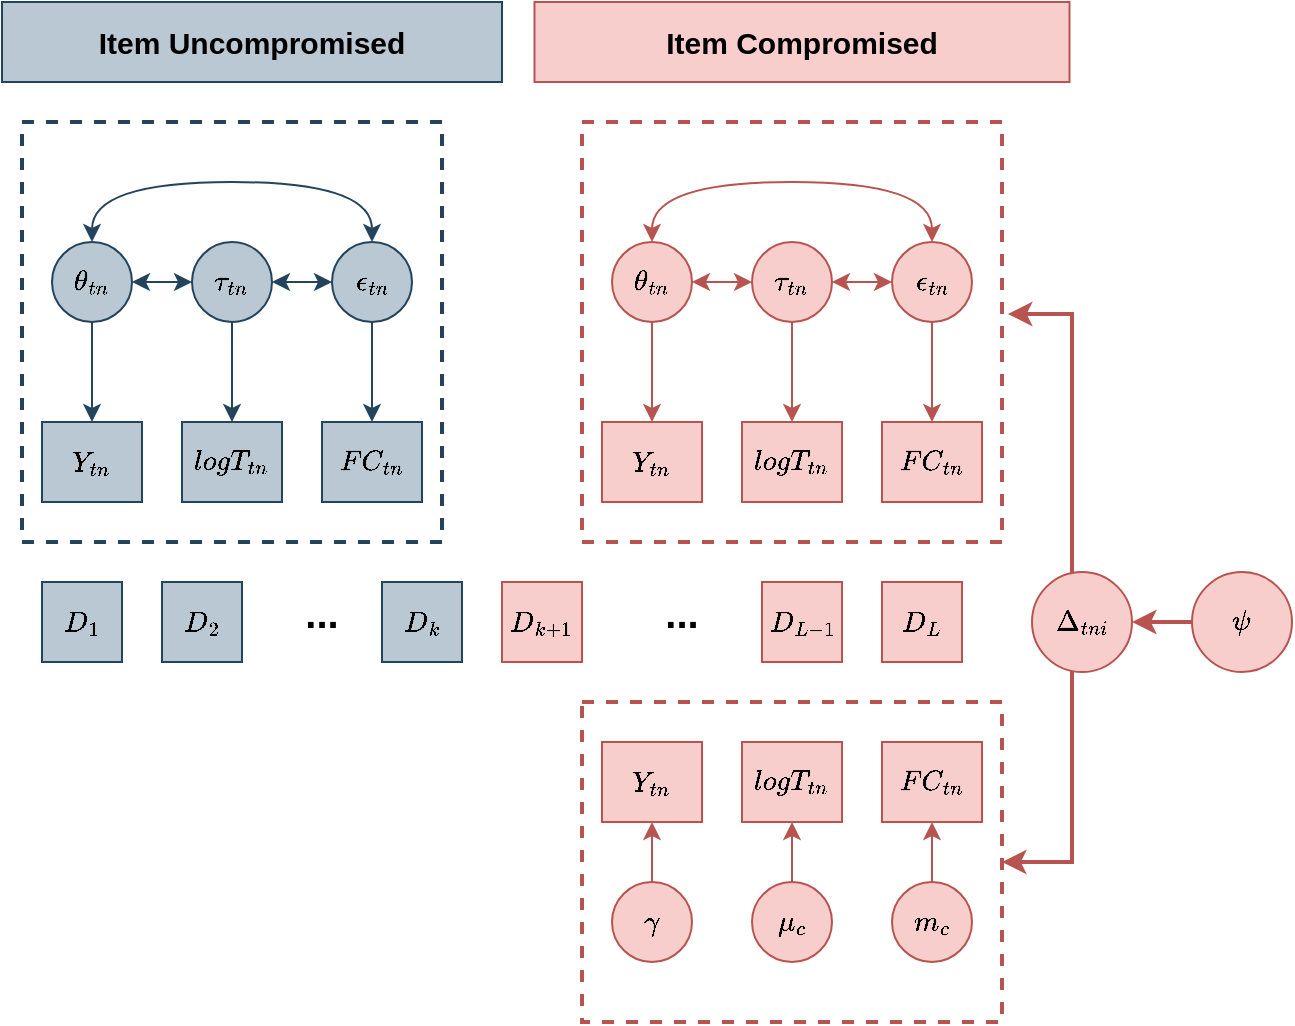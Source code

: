 <mxfile version="28.1.2" pages="3">
  <diagram name="Model flowchart" id="gy4s0TE1F60DZMJvIQby">
    <mxGraphModel dx="966" dy="655" grid="1" gridSize="10" guides="1" tooltips="1" connect="1" arrows="1" fold="1" page="1" pageScale="1" pageWidth="827" pageHeight="1169" math="1" shadow="0">
      <root>
        <mxCell id="0" />
        <mxCell id="1" parent="0" />
        <mxCell id="rplJDwAlL-Y5qZSeV7_r-74" value="" style="rounded=0;whiteSpace=wrap;html=1;strokeWidth=2;dashed=1;fillColor=none;strokeColor=#b85450;" parent="1" vertex="1">
          <mxGeometry x="365" y="180" width="210" height="210" as="geometry" />
        </mxCell>
        <mxCell id="rplJDwAlL-Y5qZSeV7_r-59" value="" style="rounded=0;whiteSpace=wrap;html=1;strokeWidth=2;dashed=1;fillColor=none;strokeColor=#23445d;" parent="1" vertex="1">
          <mxGeometry x="85" y="180" width="210" height="210" as="geometry" />
        </mxCell>
        <mxCell id="rplJDwAlL-Y5qZSeV7_r-1" value="$$D_1$$" style="rounded=0;whiteSpace=wrap;html=1;fillColor=#bac8d3;strokeColor=#23445d;" parent="1" vertex="1">
          <mxGeometry x="95" y="410" width="40" height="40" as="geometry" />
        </mxCell>
        <mxCell id="rplJDwAlL-Y5qZSeV7_r-2" value="$$D_2$$" style="rounded=0;whiteSpace=wrap;html=1;fillColor=#bac8d3;strokeColor=#23445d;" parent="1" vertex="1">
          <mxGeometry x="155" y="410" width="40" height="40" as="geometry" />
        </mxCell>
        <mxCell id="rplJDwAlL-Y5qZSeV7_r-7" value="$$D_k$$" style="rounded=0;whiteSpace=wrap;html=1;fillColor=#bac8d3;strokeColor=#23445d;" parent="1" vertex="1">
          <mxGeometry x="265" y="410" width="40" height="40" as="geometry" />
        </mxCell>
        <mxCell id="rplJDwAlL-Y5qZSeV7_r-8" value="$$D_{k+1}$$" style="rounded=0;whiteSpace=wrap;html=1;fillColor=#f8cecc;strokeColor=#b85450;" parent="1" vertex="1">
          <mxGeometry x="325" y="410" width="40" height="40" as="geometry" />
        </mxCell>
        <mxCell id="rplJDwAlL-Y5qZSeV7_r-9" value="$$D_{L-1}$$" style="rounded=0;whiteSpace=wrap;html=1;fillColor=#f8cecc;strokeColor=#b85450;" parent="1" vertex="1">
          <mxGeometry x="455" y="410" width="40" height="40" as="geometry" />
        </mxCell>
        <mxCell id="rplJDwAlL-Y5qZSeV7_r-10" value="$$D_L$$" style="rounded=0;whiteSpace=wrap;html=1;fillColor=#f8cecc;strokeColor=#b85450;" parent="1" vertex="1">
          <mxGeometry x="515" y="410" width="40" height="40" as="geometry" />
        </mxCell>
        <mxCell id="rplJDwAlL-Y5qZSeV7_r-11" value="..." style="text;html=1;align=center;verticalAlign=middle;whiteSpace=wrap;rounded=0;fontSize=20;fontStyle=1;fillColor=none;strokeColor=none;" parent="1" vertex="1">
          <mxGeometry x="205" y="410" width="60" height="30" as="geometry" />
        </mxCell>
        <mxCell id="rplJDwAlL-Y5qZSeV7_r-13" value="..." style="text;html=1;align=center;verticalAlign=middle;whiteSpace=wrap;rounded=0;fontSize=20;fontStyle=1;fillColor=none;strokeColor=none;" parent="1" vertex="1">
          <mxGeometry x="385" y="410" width="60" height="30" as="geometry" />
        </mxCell>
        <mxCell id="rplJDwAlL-Y5qZSeV7_r-99" style="edgeStyle=orthogonalEdgeStyle;rounded=0;orthogonalLoop=1;jettySize=auto;html=1;entryX=1;entryY=0.5;entryDx=0;entryDy=0;strokeWidth=2;fillColor=#f8cecc;strokeColor=#b85450;" parent="1" source="rplJDwAlL-Y5qZSeV7_r-98" target="rplJDwAlL-Y5qZSeV7_r-88" edge="1">
          <mxGeometry relative="1" as="geometry">
            <Array as="points">
              <mxPoint x="610" y="550" />
            </Array>
          </mxGeometry>
        </mxCell>
        <mxCell id="rplJDwAlL-Y5qZSeV7_r-98" value="$$\Delta_{tni}$$" style="ellipse;whiteSpace=wrap;html=1;aspect=fixed;fillColor=#f8cecc;strokeColor=#b85450;" parent="1" vertex="1">
          <mxGeometry x="590" y="405" width="50" height="50" as="geometry" />
        </mxCell>
        <mxCell id="rplJDwAlL-Y5qZSeV7_r-100" style="edgeStyle=orthogonalEdgeStyle;rounded=0;orthogonalLoop=1;jettySize=auto;html=1;entryX=1.014;entryY=0.457;entryDx=0;entryDy=0;entryPerimeter=0;strokeWidth=2;fillColor=#f8cecc;strokeColor=#b85450;" parent="1" source="rplJDwAlL-Y5qZSeV7_r-98" target="rplJDwAlL-Y5qZSeV7_r-74" edge="1">
          <mxGeometry relative="1" as="geometry">
            <Array as="points">
              <mxPoint x="610" y="276" />
            </Array>
          </mxGeometry>
        </mxCell>
        <mxCell id="rplJDwAlL-Y5qZSeV7_r-36" style="edgeStyle=orthogonalEdgeStyle;rounded=0;orthogonalLoop=1;jettySize=auto;html=1;entryX=0.5;entryY=0;entryDx=0;entryDy=0;fillColor=#bac8d3;strokeColor=#23445d;" parent="1" source="rplJDwAlL-Y5qZSeV7_r-16" target="rplJDwAlL-Y5qZSeV7_r-17" edge="1">
          <mxGeometry relative="1" as="geometry" />
        </mxCell>
        <mxCell id="rplJDwAlL-Y5qZSeV7_r-16" value="$$\theta_{tn}$$" style="ellipse;whiteSpace=wrap;html=1;aspect=fixed;fillColor=#bac8d3;strokeColor=#23445d;" parent="1" vertex="1">
          <mxGeometry x="100" y="240" width="40" height="40" as="geometry" />
        </mxCell>
        <mxCell id="rplJDwAlL-Y5qZSeV7_r-17" value="$$Y_{tn}$$" style="rounded=0;whiteSpace=wrap;html=1;fillColor=#bac8d3;strokeColor=#23445d;" parent="1" vertex="1">
          <mxGeometry x="95" y="330" width="50" height="40" as="geometry" />
        </mxCell>
        <mxCell id="rplJDwAlL-Y5qZSeV7_r-37" style="edgeStyle=orthogonalEdgeStyle;rounded=0;orthogonalLoop=1;jettySize=auto;html=1;entryX=0.5;entryY=0;entryDx=0;entryDy=0;fillColor=#bac8d3;strokeColor=#23445d;" parent="1" source="rplJDwAlL-Y5qZSeV7_r-20" target="rplJDwAlL-Y5qZSeV7_r-21" edge="1">
          <mxGeometry relative="1" as="geometry" />
        </mxCell>
        <mxCell id="rplJDwAlL-Y5qZSeV7_r-20" value="$$\tau_{tn}$$" style="ellipse;whiteSpace=wrap;html=1;aspect=fixed;fillColor=#bac8d3;strokeColor=#23445d;" parent="1" vertex="1">
          <mxGeometry x="170" y="240" width="40" height="40" as="geometry" />
        </mxCell>
        <mxCell id="rplJDwAlL-Y5qZSeV7_r-21" value="$$logT_{tn}$$" style="rounded=0;whiteSpace=wrap;html=1;fillColor=#bac8d3;strokeColor=#23445d;" parent="1" vertex="1">
          <mxGeometry x="165" y="330" width="50" height="40" as="geometry" />
        </mxCell>
        <mxCell id="rplJDwAlL-Y5qZSeV7_r-38" style="edgeStyle=orthogonalEdgeStyle;rounded=0;orthogonalLoop=1;jettySize=auto;html=1;entryX=0.5;entryY=0;entryDx=0;entryDy=0;fillColor=#bac8d3;strokeColor=#23445d;" parent="1" source="rplJDwAlL-Y5qZSeV7_r-23" target="rplJDwAlL-Y5qZSeV7_r-24" edge="1">
          <mxGeometry relative="1" as="geometry" />
        </mxCell>
        <mxCell id="rplJDwAlL-Y5qZSeV7_r-23" value="$$\epsilon_{tn}$$" style="ellipse;whiteSpace=wrap;html=1;aspect=fixed;fillColor=#bac8d3;strokeColor=#23445d;" parent="1" vertex="1">
          <mxGeometry x="240" y="240" width="40" height="40" as="geometry" />
        </mxCell>
        <mxCell id="rplJDwAlL-Y5qZSeV7_r-24" value="$$FC_{tn}$$" style="rounded=0;whiteSpace=wrap;html=1;fillColor=#bac8d3;strokeColor=#23445d;" parent="1" vertex="1">
          <mxGeometry x="235" y="330" width="50" height="40" as="geometry" />
        </mxCell>
        <mxCell id="rplJDwAlL-Y5qZSeV7_r-39" value="" style="endArrow=classic;startArrow=classic;html=1;rounded=0;exitX=1;exitY=0.5;exitDx=0;exitDy=0;entryX=0;entryY=0.5;entryDx=0;entryDy=0;fillColor=#bac8d3;strokeColor=#23445d;" parent="1" source="rplJDwAlL-Y5qZSeV7_r-16" target="rplJDwAlL-Y5qZSeV7_r-20" edge="1">
          <mxGeometry width="50" height="50" relative="1" as="geometry">
            <mxPoint x="390" y="370" as="sourcePoint" />
            <mxPoint x="440" y="320" as="targetPoint" />
          </mxGeometry>
        </mxCell>
        <mxCell id="rplJDwAlL-Y5qZSeV7_r-40" value="" style="endArrow=classic;startArrow=classic;html=1;rounded=0;exitX=1;exitY=0.5;exitDx=0;exitDy=0;entryX=0;entryY=0.5;entryDx=0;entryDy=0;fillColor=#bac8d3;strokeColor=#23445d;" parent="1" source="rplJDwAlL-Y5qZSeV7_r-20" target="rplJDwAlL-Y5qZSeV7_r-23" edge="1">
          <mxGeometry width="50" height="50" relative="1" as="geometry">
            <mxPoint x="150" y="260" as="sourcePoint" />
            <mxPoint x="180" y="260" as="targetPoint" />
          </mxGeometry>
        </mxCell>
        <mxCell id="rplJDwAlL-Y5qZSeV7_r-41" value="" style="endArrow=classic;startArrow=classic;html=1;rounded=0;exitX=0.5;exitY=0;exitDx=0;exitDy=0;entryX=0.5;entryY=0;entryDx=0;entryDy=0;edgeStyle=orthogonalEdgeStyle;curved=1;fillColor=#bac8d3;strokeColor=#23445d;" parent="1" source="rplJDwAlL-Y5qZSeV7_r-16" target="rplJDwAlL-Y5qZSeV7_r-23" edge="1">
          <mxGeometry width="50" height="50" relative="1" as="geometry">
            <mxPoint x="390" y="370" as="sourcePoint" />
            <mxPoint x="440" y="320" as="targetPoint" />
            <Array as="points">
              <mxPoint x="120" y="210" />
              <mxPoint x="260" y="210" />
            </Array>
          </mxGeometry>
        </mxCell>
        <mxCell id="rplJDwAlL-Y5qZSeV7_r-62" style="edgeStyle=orthogonalEdgeStyle;rounded=0;orthogonalLoop=1;jettySize=auto;html=1;entryX=0.5;entryY=0;entryDx=0;entryDy=0;fillColor=#f8cecc;strokeColor=#b85450;" parent="1" source="rplJDwAlL-Y5qZSeV7_r-63" target="rplJDwAlL-Y5qZSeV7_r-64" edge="1">
          <mxGeometry relative="1" as="geometry" />
        </mxCell>
        <mxCell id="rplJDwAlL-Y5qZSeV7_r-63" value="$$\theta_{tn}$$" style="ellipse;whiteSpace=wrap;html=1;aspect=fixed;fillColor=#f8cecc;strokeColor=#b85450;" parent="1" vertex="1">
          <mxGeometry x="380" y="240" width="40" height="40" as="geometry" />
        </mxCell>
        <mxCell id="rplJDwAlL-Y5qZSeV7_r-64" value="$$Y_{tn}$$" style="rounded=0;whiteSpace=wrap;html=1;fillColor=#f8cecc;strokeColor=#b85450;" parent="1" vertex="1">
          <mxGeometry x="375" y="330" width="50" height="40" as="geometry" />
        </mxCell>
        <mxCell id="rplJDwAlL-Y5qZSeV7_r-65" style="edgeStyle=orthogonalEdgeStyle;rounded=0;orthogonalLoop=1;jettySize=auto;html=1;entryX=0.5;entryY=0;entryDx=0;entryDy=0;fillColor=#f8cecc;strokeColor=#b85450;" parent="1" source="rplJDwAlL-Y5qZSeV7_r-66" target="rplJDwAlL-Y5qZSeV7_r-67" edge="1">
          <mxGeometry relative="1" as="geometry" />
        </mxCell>
        <mxCell id="rplJDwAlL-Y5qZSeV7_r-66" value="$$\tau_{tn}$$" style="ellipse;whiteSpace=wrap;html=1;aspect=fixed;fillColor=#f8cecc;strokeColor=#b85450;" parent="1" vertex="1">
          <mxGeometry x="450" y="240" width="40" height="40" as="geometry" />
        </mxCell>
        <mxCell id="rplJDwAlL-Y5qZSeV7_r-67" value="$$logT_{tn}$$" style="rounded=0;whiteSpace=wrap;html=1;fillColor=#f8cecc;strokeColor=#b85450;" parent="1" vertex="1">
          <mxGeometry x="445" y="330" width="50" height="40" as="geometry" />
        </mxCell>
        <mxCell id="rplJDwAlL-Y5qZSeV7_r-68" style="edgeStyle=orthogonalEdgeStyle;rounded=0;orthogonalLoop=1;jettySize=auto;html=1;entryX=0.5;entryY=0;entryDx=0;entryDy=0;fillColor=#f8cecc;strokeColor=#b85450;" parent="1" source="rplJDwAlL-Y5qZSeV7_r-69" target="rplJDwAlL-Y5qZSeV7_r-70" edge="1">
          <mxGeometry relative="1" as="geometry" />
        </mxCell>
        <mxCell id="rplJDwAlL-Y5qZSeV7_r-69" value="$$\epsilon_{tn}$$" style="ellipse;whiteSpace=wrap;html=1;aspect=fixed;fillColor=#f8cecc;strokeColor=#b85450;" parent="1" vertex="1">
          <mxGeometry x="520" y="240" width="40" height="40" as="geometry" />
        </mxCell>
        <mxCell id="rplJDwAlL-Y5qZSeV7_r-70" value="$$FC_{tn}$$" style="rounded=0;whiteSpace=wrap;html=1;fillColor=#f8cecc;strokeColor=#b85450;" parent="1" vertex="1">
          <mxGeometry x="515" y="330" width="50" height="40" as="geometry" />
        </mxCell>
        <mxCell id="rplJDwAlL-Y5qZSeV7_r-71" value="" style="endArrow=classic;startArrow=classic;html=1;rounded=0;exitX=1;exitY=0.5;exitDx=0;exitDy=0;entryX=0;entryY=0.5;entryDx=0;entryDy=0;fillColor=#f8cecc;strokeColor=#b85450;" parent="1" source="rplJDwAlL-Y5qZSeV7_r-63" target="rplJDwAlL-Y5qZSeV7_r-66" edge="1">
          <mxGeometry width="50" height="50" relative="1" as="geometry">
            <mxPoint x="670" y="370" as="sourcePoint" />
            <mxPoint x="720" y="320" as="targetPoint" />
          </mxGeometry>
        </mxCell>
        <mxCell id="rplJDwAlL-Y5qZSeV7_r-72" value="" style="endArrow=classic;startArrow=classic;html=1;rounded=0;exitX=1;exitY=0.5;exitDx=0;exitDy=0;entryX=0;entryY=0.5;entryDx=0;entryDy=0;fillColor=#f8cecc;strokeColor=#b85450;" parent="1" source="rplJDwAlL-Y5qZSeV7_r-66" target="rplJDwAlL-Y5qZSeV7_r-69" edge="1">
          <mxGeometry width="50" height="50" relative="1" as="geometry">
            <mxPoint x="430" y="260" as="sourcePoint" />
            <mxPoint x="460" y="260" as="targetPoint" />
          </mxGeometry>
        </mxCell>
        <mxCell id="rplJDwAlL-Y5qZSeV7_r-73" value="" style="endArrow=classic;startArrow=classic;html=1;rounded=0;exitX=0.5;exitY=0;exitDx=0;exitDy=0;entryX=0.5;entryY=0;entryDx=0;entryDy=0;edgeStyle=orthogonalEdgeStyle;curved=1;fillColor=#f8cecc;strokeColor=#b85450;" parent="1" source="rplJDwAlL-Y5qZSeV7_r-63" target="rplJDwAlL-Y5qZSeV7_r-69" edge="1">
          <mxGeometry width="50" height="50" relative="1" as="geometry">
            <mxPoint x="670" y="370" as="sourcePoint" />
            <mxPoint x="720" y="320" as="targetPoint" />
            <Array as="points">
              <mxPoint x="400" y="210" />
              <mxPoint x="540" y="210" />
            </Array>
          </mxGeometry>
        </mxCell>
        <mxCell id="rplJDwAlL-Y5qZSeV7_r-88" value="" style="rounded=0;whiteSpace=wrap;html=1;strokeWidth=2;dashed=1;fillColor=none;strokeColor=#b85450;" parent="1" vertex="1">
          <mxGeometry x="365" y="470" width="210" height="160" as="geometry" />
        </mxCell>
        <mxCell id="rplJDwAlL-Y5qZSeV7_r-92" style="edgeStyle=orthogonalEdgeStyle;rounded=0;orthogonalLoop=1;jettySize=auto;html=1;entryX=0.5;entryY=1;entryDx=0;entryDy=0;fillColor=#f8cecc;strokeColor=#b85450;" parent="1" source="rplJDwAlL-Y5qZSeV7_r-77" target="rplJDwAlL-Y5qZSeV7_r-78" edge="1">
          <mxGeometry relative="1" as="geometry" />
        </mxCell>
        <mxCell id="rplJDwAlL-Y5qZSeV7_r-77" value="$$\gamma$$" style="ellipse;whiteSpace=wrap;html=1;aspect=fixed;fillColor=#f8cecc;strokeColor=#b85450;" parent="1" vertex="1">
          <mxGeometry x="380" y="560" width="40" height="40" as="geometry" />
        </mxCell>
        <mxCell id="rplJDwAlL-Y5qZSeV7_r-78" value="$$Y_{tn}$$" style="rounded=0;whiteSpace=wrap;html=1;fillColor=#f8cecc;strokeColor=#b85450;" parent="1" vertex="1">
          <mxGeometry x="375" y="490" width="50" height="40" as="geometry" />
        </mxCell>
        <mxCell id="rplJDwAlL-Y5qZSeV7_r-93" style="edgeStyle=orthogonalEdgeStyle;rounded=0;orthogonalLoop=1;jettySize=auto;html=1;fillColor=#f8cecc;strokeColor=#b85450;" parent="1" source="rplJDwAlL-Y5qZSeV7_r-80" target="rplJDwAlL-Y5qZSeV7_r-81" edge="1">
          <mxGeometry relative="1" as="geometry" />
        </mxCell>
        <mxCell id="rplJDwAlL-Y5qZSeV7_r-80" value="$$\mu_c$$" style="ellipse;whiteSpace=wrap;html=1;aspect=fixed;fillColor=#f8cecc;strokeColor=#b85450;" parent="1" vertex="1">
          <mxGeometry x="450" y="560" width="40" height="40" as="geometry" />
        </mxCell>
        <mxCell id="rplJDwAlL-Y5qZSeV7_r-81" value="$$logT_{tn}$$" style="rounded=0;whiteSpace=wrap;html=1;fillColor=#f8cecc;strokeColor=#b85450;" parent="1" vertex="1">
          <mxGeometry x="445" y="490" width="50" height="40" as="geometry" />
        </mxCell>
        <mxCell id="rplJDwAlL-Y5qZSeV7_r-96" style="edgeStyle=orthogonalEdgeStyle;rounded=0;orthogonalLoop=1;jettySize=auto;html=1;entryX=0.5;entryY=1;entryDx=0;entryDy=0;fillColor=#f8cecc;strokeColor=#b85450;" parent="1" source="rplJDwAlL-Y5qZSeV7_r-83" target="rplJDwAlL-Y5qZSeV7_r-84" edge="1">
          <mxGeometry relative="1" as="geometry" />
        </mxCell>
        <mxCell id="rplJDwAlL-Y5qZSeV7_r-83" value="$$m_c$$" style="ellipse;whiteSpace=wrap;html=1;aspect=fixed;fillColor=#f8cecc;strokeColor=#b85450;" parent="1" vertex="1">
          <mxGeometry x="520" y="560" width="40" height="40" as="geometry" />
        </mxCell>
        <mxCell id="rplJDwAlL-Y5qZSeV7_r-84" value="$$FC_{tn}$$" style="rounded=0;whiteSpace=wrap;html=1;fillColor=#f8cecc;strokeColor=#b85450;" parent="1" vertex="1">
          <mxGeometry x="515" y="490" width="50" height="40" as="geometry" />
        </mxCell>
        <mxCell id="rplJDwAlL-Y5qZSeV7_r-103" value="Item Uncompromised" style="rounded=0;whiteSpace=wrap;html=1;fillColor=#bac8d3;strokeColor=#23445d;fontSize=15;fontStyle=1" parent="1" vertex="1">
          <mxGeometry x="75" y="120" width="250" height="40" as="geometry" />
        </mxCell>
        <mxCell id="rplJDwAlL-Y5qZSeV7_r-104" value="Item Compromised" style="rounded=0;whiteSpace=wrap;html=1;fillColor=#f8cecc;strokeColor=#b85450;fontSize=15;fontStyle=1" parent="1" vertex="1">
          <mxGeometry x="341.25" y="120" width="267.5" height="40" as="geometry" />
        </mxCell>
        <mxCell id="ndhHJkL2Yc7zSno06L-X-19" value="$$\psi$$" style="ellipse;whiteSpace=wrap;html=1;aspect=fixed;fillColor=#f8cecc;strokeColor=#b85450;" vertex="1" parent="1">
          <mxGeometry x="670" y="405" width="50" height="50" as="geometry" />
        </mxCell>
        <mxCell id="ndhHJkL2Yc7zSno06L-X-21" style="edgeStyle=orthogonalEdgeStyle;rounded=0;orthogonalLoop=1;jettySize=auto;html=1;entryX=1;entryY=0.5;entryDx=0;entryDy=0;strokeWidth=2;fillColor=#f8cecc;strokeColor=#b85450;exitX=0;exitY=0.5;exitDx=0;exitDy=0;" edge="1" parent="1" source="ndhHJkL2Yc7zSno06L-X-19" target="rplJDwAlL-Y5qZSeV7_r-98">
          <mxGeometry relative="1" as="geometry">
            <Array as="points">
              <mxPoint x="670" y="430" />
              <mxPoint x="670" y="430" />
            </Array>
            <mxPoint x="735" y="500" as="sourcePoint" />
            <mxPoint x="700" y="596" as="targetPoint" />
          </mxGeometry>
        </mxCell>
      </root>
    </mxGraphModel>
  </diagram>
  <diagram id="Xb_QVjPftWUjVfuzGZ-A" name="Model fomula">
    <mxGraphModel dx="1517" dy="468" grid="1" gridSize="10" guides="1" tooltips="1" connect="1" arrows="1" fold="1" page="1" pageScale="1" pageWidth="827" pageHeight="1169" math="1" shadow="0">
      <root>
        <mxCell id="0" />
        <mxCell id="1" parent="0" />
        <mxCell id="KVSVdie-cAVIHfyiZOP4-1" value="" style="group" vertex="1" connectable="0" parent="1">
          <mxGeometry x="20" y="140" width="220" height="480" as="geometry" />
        </mxCell>
        <mxCell id="KVSVdie-cAVIHfyiZOP4-2" value="" style="rounded=1;whiteSpace=wrap;html=1;labelPosition=center;verticalLabelPosition=middle;align=left;verticalAlign=middle;textDirection=ltr;spacing=1;fontFamily=Times New Roman;strokeWidth=3;movable=1;resizable=1;rotatable=1;deletable=1;editable=1;locked=0;connectable=1;strokeColor=light-dark(#0d5b9d, #ededed);" vertex="1" parent="KVSVdie-cAVIHfyiZOP4-1">
          <mxGeometry width="220" height="400" as="geometry" />
        </mxCell>
        <mxCell id="A-LZPM26YrLOcIEpCL6b-12" value="" style="group" vertex="1" connectable="0" parent="KVSVdie-cAVIHfyiZOP4-1">
          <mxGeometry x="5" y="40" width="210" height="60" as="geometry" />
        </mxCell>
        <mxCell id="KVSVdie-cAVIHfyiZOP4-10" value="&lt;b&gt;Response:&lt;/b&gt;" style="text;html=1;align=center;verticalAlign=middle;whiteSpace=wrap;rounded=0;" vertex="1" parent="A-LZPM26YrLOcIEpCL6b-12">
          <mxGeometry x="8" width="60" height="30" as="geometry" />
        </mxCell>
        <mxCell id="KVSVdie-cAVIHfyiZOP4-12" value="$$P(Y_{tni})=\frac{\exp( a_i&amp;nbsp;(\theta_{tn}-b_i))}{1+exp( a_i&amp;nbsp;(\theta_{tn}-b_i))}&amp;nbsp;$$" style="text;html=1;align=center;verticalAlign=middle;whiteSpace=wrap;rounded=0;" vertex="1" parent="A-LZPM26YrLOcIEpCL6b-12">
          <mxGeometry y="30" width="210" height="30" as="geometry" />
        </mxCell>
        <mxCell id="A-LZPM26YrLOcIEpCL6b-13" value="" style="group" vertex="1" connectable="0" parent="KVSVdie-cAVIHfyiZOP4-1">
          <mxGeometry x="5" y="130" width="180" height="60" as="geometry" />
        </mxCell>
        <mxCell id="A-LZPM26YrLOcIEpCL6b-3" value="&lt;b&gt;Response Time:&lt;/b&gt;" style="text;html=1;align=center;verticalAlign=middle;whiteSpace=wrap;rounded=0;" vertex="1" parent="A-LZPM26YrLOcIEpCL6b-13">
          <mxGeometry x="4" width="96" height="30" as="geometry" />
        </mxCell>
        <mxCell id="A-LZPM26YrLOcIEpCL6b-4" value="$$\log T_{tni} \sim \mathcal{N} (\beta_i - \tau_{tn}, \frac{1}{\omega^2}) $$" style="text;html=1;align=center;verticalAlign=middle;whiteSpace=wrap;rounded=0;" vertex="1" parent="A-LZPM26YrLOcIEpCL6b-13">
          <mxGeometry y="30" width="180" height="30" as="geometry" />
        </mxCell>
        <mxCell id="A-LZPM26YrLOcIEpCL6b-14" value="" style="group" vertex="1" connectable="0" parent="KVSVdie-cAVIHfyiZOP4-1">
          <mxGeometry x="9" y="210" width="191" height="60" as="geometry" />
        </mxCell>
        <mxCell id="A-LZPM26YrLOcIEpCL6b-5" value="&lt;b&gt;Fxiation Counts:&lt;/b&gt;" style="text;html=1;align=center;verticalAlign=middle;whiteSpace=wrap;rounded=0;" vertex="1" parent="A-LZPM26YrLOcIEpCL6b-14">
          <mxGeometry width="106" height="30" as="geometry" />
        </mxCell>
        <mxCell id="A-LZPM26YrLOcIEpCL6b-6" value="$$FC \sim \mathcal{NegBin}(\exp (m_i-\epsilon_{tn}), h_i)$$" style="text;html=1;align=center;verticalAlign=middle;whiteSpace=wrap;rounded=0;" vertex="1" parent="A-LZPM26YrLOcIEpCL6b-14">
          <mxGeometry x="11" y="30" width="180" height="30" as="geometry" />
        </mxCell>
        <mxCell id="A-LZPM26YrLOcIEpCL6b-15" value="" style="group" vertex="1" connectable="0" parent="KVSVdie-cAVIHfyiZOP4-1">
          <mxGeometry y="290" width="189" height="60" as="geometry" />
        </mxCell>
        <mxCell id="A-LZPM26YrLOcIEpCL6b-8" value="&lt;b&gt;Higher Order Structure:&lt;/b&gt;" style="text;html=1;align=center;verticalAlign=middle;whiteSpace=wrap;rounded=0;" vertex="1" parent="A-LZPM26YrLOcIEpCL6b-15">
          <mxGeometry width="160" height="30" as="geometry" />
        </mxCell>
        <mxCell id="A-LZPM26YrLOcIEpCL6b-9" value="$$(\theta_{tn},\,\tau_{tn},\,\epsilon_{tn})^{\!\top} \sim \mathcal{N}_3\!\big(\boldsymbol{\mu}_p,\boldsymbol{\Sigma}_p\big)$$" style="text;html=1;align=center;verticalAlign=middle;whiteSpace=wrap;rounded=0;" vertex="1" parent="A-LZPM26YrLOcIEpCL6b-15">
          <mxGeometry x="9" y="30" width="180" height="30" as="geometry" />
        </mxCell>
        <mxCell id="KVSVdie-cAVIHfyiZOP4-8" value="" style="rounded=0;whiteSpace=wrap;html=1;fillColor=light-dark(#0d5b9d, #ededed);strokeColor=none;" vertex="1" parent="KVSVdie-cAVIHfyiZOP4-1">
          <mxGeometry x="9" y="410" width="190" height="70" as="geometry" />
        </mxCell>
        <mxCell id="KVSVdie-cAVIHfyiZOP4-9" value="&lt;font style=&quot;font-size: 25px;&quot;&gt;&lt;b&gt;Nomral Response&lt;/b&gt;&lt;/font&gt;" style="text;html=1;align=center;verticalAlign=middle;whiteSpace=wrap;rounded=0;fontColor=#FFFFFF;fontFamily=Helvetica;" vertex="1" parent="KVSVdie-cAVIHfyiZOP4-1">
          <mxGeometry x="54" y="422" width="92.59" height="40" as="geometry" />
        </mxCell>
        <mxCell id="A-LZPM26YrLOcIEpCL6b-38" value="" style="rounded=0;whiteSpace=wrap;html=1;fillColor=light-dark(#ab211c, #ededed);strokeColor=none;" vertex="1" parent="1">
          <mxGeometry x="387" y="552" width="190" height="70" as="geometry" />
        </mxCell>
        <mxCell id="A-LZPM26YrLOcIEpCL6b-39" value="&lt;font style=&quot;font-size: 25px;&quot;&gt;&lt;b&gt;Mixture Model&lt;/b&gt;&lt;/font&gt;" style="text;html=1;align=center;verticalAlign=middle;whiteSpace=wrap;rounded=0;fontColor=#FFFFFF;fontFamily=Helvetica;" vertex="1" parent="1">
          <mxGeometry x="432" y="564" width="92.59" height="40" as="geometry" />
        </mxCell>
        <mxCell id="A-LZPM26YrLOcIEpCL6b-40" value="" style="rounded=1;whiteSpace=wrap;html=1;labelPosition=center;verticalLabelPosition=middle;align=left;verticalAlign=middle;textDirection=ltr;spacing=1;fontFamily=Times New Roman;strokeWidth=3;movable=1;resizable=1;rotatable=1;deletable=1;editable=1;locked=0;connectable=1;strokeColor=light-dark(#ab211c, #ededed);" vertex="1" parent="1">
          <mxGeometry x="290" y="140" width="380" height="400" as="geometry" />
        </mxCell>
        <mxCell id="A-LZPM26YrLOcIEpCL6b-42" value="&lt;b&gt;Response:&lt;/b&gt;" style="text;html=1;align=center;verticalAlign=middle;whiteSpace=wrap;rounded=0;" vertex="1" parent="1">
          <mxGeometry x="310" y="180" width="60" height="30" as="geometry" />
        </mxCell>
        <mxCell id="A-LZPM26YrLOcIEpCL6b-43" value="$$\begin{cases} \frac{\exp( a_i (\theta_{tn}-b_i))}{1+exp( a_i (\theta_{tn}-b_i))}, &amp;amp; \Delta_{tni}=0 \ \text{(Normal)}, \\[2pt] \gamma, &amp;amp; \Delta_{tni}=1 \ \text{(Preknowledge)} \end{cases}$$" style="text;html=1;align=center;verticalAlign=middle;whiteSpace=wrap;rounded=0;" vertex="1" parent="1">
          <mxGeometry x="310" y="220" width="270" height="30" as="geometry" />
        </mxCell>
        <mxCell id="A-LZPM26YrLOcIEpCL6b-45" value="&lt;b&gt;Response Time:&lt;/b&gt;" style="text;html=1;align=center;verticalAlign=middle;whiteSpace=wrap;rounded=0;" vertex="1" parent="1">
          <mxGeometry x="310" y="260" width="96" height="30" as="geometry" />
        </mxCell>
        <mxCell id="A-LZPM26YrLOcIEpCL6b-46" value="$$\begin{cases} \mathcal{N}(\beta_i-\tau_{tn},\ \frac{1}{\omega_i^2}), &amp;amp; \Delta_{tni}=0 \ \text{(Normal)},\\[2pt] \mathcal{N}(\mu_{c},\ \sigma_{c}^2),&amp;nbsp; &amp;nbsp; &amp;nbsp; &amp;nbsp;&amp;amp; \Delta_{tni}=1 \ \text{(Preknowledge)} \end{cases}$$" style="text;html=1;align=center;verticalAlign=middle;whiteSpace=wrap;rounded=0;" vertex="1" parent="1">
          <mxGeometry x="290" y="280" width="315" height="70" as="geometry" />
        </mxCell>
        <mxCell id="A-LZPM26YrLOcIEpCL6b-48" value="&lt;b&gt;Fxiation Counts:&lt;/b&gt;" style="text;html=1;align=center;verticalAlign=middle;whiteSpace=wrap;rounded=0;" vertex="1" parent="1">
          <mxGeometry x="310" y="350" width="106" height="30" as="geometry" />
        </mxCell>
        <mxCell id="A-LZPM26YrLOcIEpCL6b-49" value="$$\begin{cases} \mathcal{NegBin}(\exp (m_i-\epsilon_{tn}), h_i), &amp;amp; \Delta_{tni}=0 \ \text{(Normal)}, \\[2pt] \mathcal{NegBin}(m_c,h_c), &amp;amp; \Delta_{tni}=1 \ \text{(Preknowledge)} \end{cases}$$" style="text;html=1;align=center;verticalAlign=middle;whiteSpace=wrap;rounded=0;" vertex="1" parent="1">
          <mxGeometry x="325" y="380" width="305" height="50" as="geometry" />
        </mxCell>
        <mxCell id="A-LZPM26YrLOcIEpCL6b-55" value="$$(\theta_{tn},\,\tau_{tn},\,\epsilon_{tn})^{\!\top} \sim \mathcal{N}_3\!\big(\boldsymbol{\mu}_p,\boldsymbol{\Sigma}_p\big)$$" style="text;html=1;align=center;verticalAlign=middle;whiteSpace=wrap;rounded=0;" vertex="1" parent="1">
          <mxGeometry x="315" y="470" width="180" height="30" as="geometry" />
        </mxCell>
        <mxCell id="A-LZPM26YrLOcIEpCL6b-51" value="&lt;b&gt;Higher Order Structure:&lt;/b&gt;" style="text;html=1;align=center;verticalAlign=middle;whiteSpace=wrap;rounded=0;" vertex="1" parent="1">
          <mxGeometry x="305" y="440" width="160" height="30" as="geometry" />
        </mxCell>
        <mxCell id="A-LZPM26YrLOcIEpCL6b-56" value="$$P(\Delta_{tni}) = \psi$$" style="text;html=1;align=center;verticalAlign=middle;whiteSpace=wrap;rounded=0;" vertex="1" parent="1">
          <mxGeometry x="312.75" y="495" width="92.5" height="30" as="geometry" />
        </mxCell>
        <mxCell id="A-LZPM26YrLOcIEpCL6b-62" value="" style="html=1;shadow=0;dashed=0;align=center;verticalAlign=middle;shape=mxgraph.arrows2.arrow;dy=0;dx=30;notch=30;strokeColor=default;fillColor=light-dark(#ab211c, #2a7e2b);gradientColor=light-dark(#0d5b9d, #116c88);gradientDirection=west;" vertex="1" parent="1">
          <mxGeometry x="20" y="60" width="640" height="58" as="geometry" />
        </mxCell>
        <mxCell id="A-LZPM26YrLOcIEpCL6b-63" value="&lt;b style=&quot;font-size: 25px;&quot;&gt;Uncompromised&lt;/b&gt;" style="text;html=1;align=center;verticalAlign=middle;whiteSpace=wrap;rounded=0;fontFamily=Helvetica;fontColor=#FFFFFF;" vertex="1" parent="1">
          <mxGeometry x="78.58" y="74.5" width="191.42" height="29" as="geometry" />
        </mxCell>
        <mxCell id="A-LZPM26YrLOcIEpCL6b-64" value="&lt;b style=&quot;font-size: 25px;&quot;&gt;Compromised&lt;/b&gt;" style="text;html=1;align=center;verticalAlign=middle;whiteSpace=wrap;rounded=0;fontFamily=Helvetica;fontColor=#FFFFFF;" vertex="1" parent="1">
          <mxGeometry x="373.8" y="74.5" width="220.84" height="29" as="geometry" />
        </mxCell>
      </root>
    </mxGraphModel>
  </diagram>
  <diagram id="gpKpTMMCwcutkawp68Jb" name="Page-3">
    <mxGraphModel dx="966" dy="655" grid="1" gridSize="10" guides="1" tooltips="1" connect="1" arrows="1" fold="1" page="1" pageScale="1" pageWidth="827" pageHeight="1169" math="1" shadow="0">
      <root>
        <mxCell id="0" />
        <mxCell id="1" parent="0" />
        <mxCell id="bFHIy1W3psxwjKagFoNx-1" value="" style="rounded=0;whiteSpace=wrap;html=1;fillColor=light-dark(#efac43, #ededed);strokeColor=none;" vertex="1" parent="1">
          <mxGeometry x="365" y="972" width="190" height="70" as="geometry" />
        </mxCell>
        <mxCell id="bFHIy1W3psxwjKagFoNx-2" value="&lt;font style=&quot;font-size: 25px;&quot;&gt;&lt;b&gt;Preknowledge Response&lt;/b&gt;&lt;/font&gt;" style="text;html=1;align=center;verticalAlign=middle;whiteSpace=wrap;rounded=0;fontColor=#FFFFFF;fontFamily=Helvetica;" vertex="1" parent="1">
          <mxGeometry x="410" y="984" width="92.59" height="40" as="geometry" />
        </mxCell>
        <mxCell id="bFHIy1W3psxwjKagFoNx-3" value="" style="rounded=1;whiteSpace=wrap;html=1;labelPosition=center;verticalLabelPosition=middle;align=left;verticalAlign=middle;textDirection=ltr;spacing=1;fontFamily=Times New Roman;strokeWidth=3;movable=1;resizable=1;rotatable=1;deletable=1;editable=1;locked=0;connectable=1;strokeColor=light-dark(#efac43, #ededed);" vertex="1" parent="1">
          <mxGeometry x="350" y="560" width="220" height="400" as="geometry" />
        </mxCell>
        <mxCell id="bFHIy1W3psxwjKagFoNx-4" value="&lt;b&gt;Response:&lt;/b&gt;" style="text;html=1;align=center;verticalAlign=middle;whiteSpace=wrap;rounded=0;" vertex="1" parent="1">
          <mxGeometry x="365" y="600" width="60" height="30" as="geometry" />
        </mxCell>
        <mxCell id="bFHIy1W3psxwjKagFoNx-5" value="$$P(Y_{tni})=\gamma $$" style="text;html=1;align=center;verticalAlign=middle;whiteSpace=wrap;rounded=0;" vertex="1" parent="1">
          <mxGeometry x="365" y="630" width="81.3" height="30" as="geometry" />
        </mxCell>
        <mxCell id="bFHIy1W3psxwjKagFoNx-6" value="" style="group" vertex="1" connectable="0" parent="1">
          <mxGeometry x="365" y="690" width="180" height="60" as="geometry" />
        </mxCell>
        <mxCell id="bFHIy1W3psxwjKagFoNx-7" value="&lt;b&gt;Response Time:&lt;/b&gt;" style="text;html=1;align=center;verticalAlign=middle;whiteSpace=wrap;rounded=0;" vertex="1" parent="bFHIy1W3psxwjKagFoNx-6">
          <mxGeometry x="4" width="96" height="30" as="geometry" />
        </mxCell>
        <mxCell id="bFHIy1W3psxwjKagFoNx-8" value="$$\log T_{tni} \sim \mathcal{N} (\mu_c, \sigma_c^2)$$" style="text;html=1;align=center;verticalAlign=middle;whiteSpace=wrap;rounded=0;" vertex="1" parent="bFHIy1W3psxwjKagFoNx-6">
          <mxGeometry x="-25" y="30" width="180" height="30" as="geometry" />
        </mxCell>
        <mxCell id="bFHIy1W3psxwjKagFoNx-9" value="" style="group" vertex="1" connectable="0" parent="1">
          <mxGeometry x="364" y="770" width="191" height="60" as="geometry" />
        </mxCell>
        <mxCell id="bFHIy1W3psxwjKagFoNx-10" value="&lt;b&gt;Fxiation Counts:&lt;/b&gt;" style="text;html=1;align=center;verticalAlign=middle;whiteSpace=wrap;rounded=0;" vertex="1" parent="bFHIy1W3psxwjKagFoNx-9">
          <mxGeometry width="106" height="30" as="geometry" />
        </mxCell>
        <mxCell id="bFHIy1W3psxwjKagFoNx-11" value="$$FC \sim \mathcal{NegBin}(m_c,h_c)$$" style="text;html=1;align=center;verticalAlign=middle;whiteSpace=wrap;rounded=0;" vertex="1" parent="bFHIy1W3psxwjKagFoNx-9">
          <mxGeometry x="-19" y="30" width="180" height="30" as="geometry" />
        </mxCell>
        <mxCell id="bFHIy1W3psxwjKagFoNx-12" value="" style="group" vertex="1" connectable="0" parent="1">
          <mxGeometry x="355" y="850" width="189" height="60" as="geometry" />
        </mxCell>
        <mxCell id="bFHIy1W3psxwjKagFoNx-13" value="&lt;b&gt;Higher Order Structure:&lt;/b&gt;" style="text;html=1;align=center;verticalAlign=middle;whiteSpace=wrap;rounded=0;" vertex="1" parent="bFHIy1W3psxwjKagFoNx-12">
          <mxGeometry width="160" height="30" as="geometry" />
        </mxCell>
        <mxCell id="bFHIy1W3psxwjKagFoNx-14" value="$$None$$" style="text;html=1;align=center;verticalAlign=middle;whiteSpace=wrap;rounded=0;" vertex="1" parent="bFHIy1W3psxwjKagFoNx-12">
          <mxGeometry y="30" width="60" height="30" as="geometry" />
        </mxCell>
        <mxCell id="bFHIy1W3psxwjKagFoNx-15" value="&lt;font face=&quot;Helvetica&quot; style=&quot;font-size: 25px; color: rgb(255, 255, 255);&quot;&gt;Outcomes&lt;/font&gt;" style="text;html=1;align=center;verticalAlign=middle;whiteSpace=wrap;rounded=0;fontStyle=1" vertex="1" parent="1">
          <mxGeometry x="375" y="770" width="130" height="25" as="geometry" />
        </mxCell>
      </root>
    </mxGraphModel>
  </diagram>
</mxfile>
